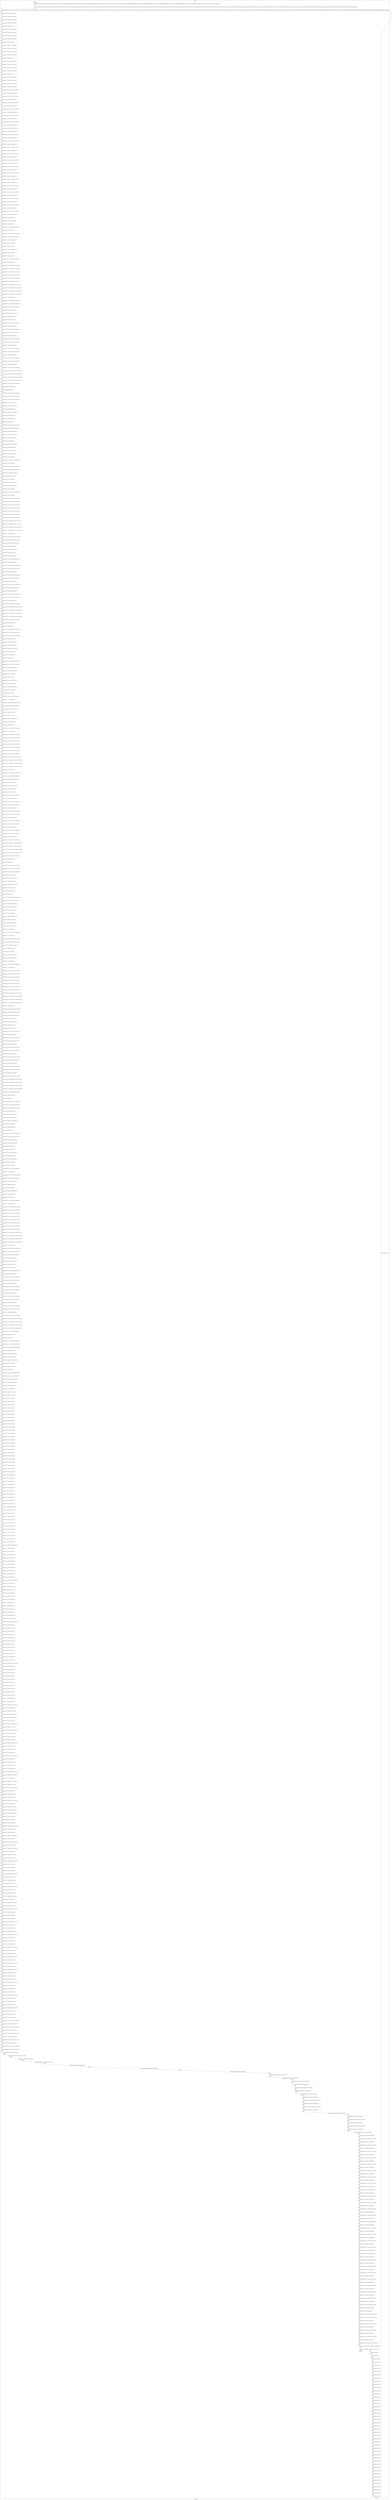 digraph G {
label="Btor2XCFA";
subgraph cluster_0 {
label="main";
main_init[];
l1[];
l3[];
l4[];
l5[];
l6[];
l7[];
l8[];
l9[];
l10[];
l11[];
l12[];
l13[];
l14[];
l15[];
l16[];
l17[];
l18[];
l19[];
l20[];
l21[];
l22[];
l23[];
l24[];
l25[];
l26[];
l27[];
l28[];
l29[];
l30[];
l31[];
l32[];
l33[];
l34[];
l35[];
l36[];
l37[];
l38[];
l39[];
l40[];
l41[];
l42[];
l43[];
l44[];
l45[];
l46[];
l47[];
l48[];
l49[];
l50[];
l51[];
l52[];
l53[];
l54[];
l55[];
l56[];
l57[];
l58[];
l59[];
l60[];
l61[];
l62[];
l63[];
l64[];
l65[];
l66[];
l67[];
l68[];
l69[];
l70[];
l71[];
l72[];
l73[];
l74[];
l75[];
l76[];
l77[];
l78[];
l79[];
l80[];
l81[];
l82[];
l83[];
l84[];
l85[];
l86[];
l87[];
l88[];
l89[];
l90[];
l91[];
l92[];
l93[];
l94[];
l95[];
l96[];
l97[];
l98[];
l99[];
l100[];
l101[];
l102[];
l103[];
l104[];
l105[];
l106[];
l107[];
l108[];
l109[];
l110[];
l111[];
l112[];
l113[];
l114[];
l115[];
l116[];
l117[];
l118[];
l119[];
l120[];
l121[];
l122[];
l123[];
l124[];
l125[];
l126[];
l127[];
l128[];
l129[];
l130[];
l131[];
l132[];
l133[];
l134[];
l135[];
l136[];
l137[];
l138[];
l139[];
l140[];
l141[];
l142[];
l143[];
l144[];
l145[];
l146[];
l147[];
l148[];
l149[];
l150[];
l151[];
l152[];
l153[];
l154[];
l155[];
l156[];
l157[];
l158[];
l159[];
l160[];
l161[];
l162[];
l163[];
l164[];
l165[];
l166[];
l167[];
l168[];
l169[];
l170[];
l171[];
l172[];
l173[];
l174[];
l175[];
l176[];
l177[];
l178[];
l179[];
l180[];
l181[];
l182[];
l183[];
l184[];
l185[];
l186[];
l187[];
l188[];
l189[];
l190[];
l191[];
l192[];
l193[];
l194[];
l195[];
l196[];
l197[];
l198[];
l199[];
l200[];
l201[];
l202[];
l203[];
l204[];
l205[];
l206[];
l207[];
l208[];
l209[];
l210[];
l211[];
l212[];
l213[];
l214[];
l215[];
l216[];
l217[];
l218[];
l219[];
l220[];
l221[];
l222[];
l223[];
l224[];
l225[];
l226[];
l227[];
l228[];
l229[];
l230[];
l231[];
l232[];
l233[];
l234[];
l235[];
l236[];
l237[];
l238[];
l239[];
l240[];
l241[];
l242[];
l243[];
l244[];
l245[];
l246[];
l247[];
l248[];
l249[];
l250[];
l251[];
l252[];
l253[];
l254[];
l255[];
l256[];
l257[];
l258[];
l259[];
l260[];
l261[];
l262[];
l263[];
l264[];
l265[];
l266[];
l267[];
l268[];
l269[];
l270[];
l271[];
l272[];
l273[];
l274[];
l275[];
l276[];
l277[];
l278[];
l279[];
l280[];
l281[];
l282[];
l283[];
l284[];
l285[];
l286[];
l287[];
l288[];
l289[];
l290[];
l291[];
l292[];
l293[];
l294[];
l295[];
l296[];
l297[];
l298[];
l299[];
l300[];
l301[];
l302[];
l303[];
l304[];
l305[];
l306[];
l307[];
l308[];
l309[];
l310[];
l311[];
l312[];
l313[];
l314[];
l315[];
l316[];
l317[];
l318[];
l319[];
l320[];
l321[];
l322[];
l323[];
l324[];
l325[];
l326[];
l327[];
l328[];
l329[];
l330[];
l331[];
l332[];
l333[];
l334[];
l335[];
l336[];
l337[];
l338[];
l339[];
l340[];
l341[];
l342[];
l343[];
l344[];
l345[];
l346[];
l347[];
l348[];
l349[];
l350[];
l351[];
l352[];
l353[];
l354[];
l355[];
l356[];
l357[];
l358[];
l359[];
l360[];
l361[];
l362[];
l363[];
l364[];
l365[];
l366[];
l367[];
l368[];
l369[];
l370[];
l371[];
l372[];
l373[];
l374[];
l375[];
l376[];
l377[];
l378[];
l379[];
l380[];
l381[];
l382[];
l383[];
l384[];
l385[];
l386[];
l387[];
l388[];
l389[];
l390[];
l391[];
l392[];
l393[];
l394[];
l395[];
l396[];
l397[];
l398[];
l399[];
l400[];
l401[];
l402[];
l403[];
l404[];
l405[];
l406[];
l407[];
l408[];
l409[];
l410[];
l411[];
l412[];
l413[];
l414[];
l415[];
l416[];
l417[];
l418[];
l419[];
l420[];
l421[];
l422[];
l423[];
l424[];
l425[];
l426[];
l427[];
l428[];
l429[];
l430[];
l431[];
l432[];
l433[];
l434[];
l435[];
l436[];
l437[];
l438[];
l439[];
l440[];
l441[];
l442[];
l443[];
l444[];
l445[];
l446[];
l447[];
l448[];
l449[];
l450[];
l451[];
l452[];
l453[];
l454[];
l455[];
l456[];
l457[];
l458[];
l459[];
l460[];
l461[];
l462[];
l463[];
l464[];
l465[];
l466[];
l467[];
l468[];
l469[];
l470[];
l471[];
l472[];
l473[];
l474[];
l475[];
l476[];
l477[];
l478[];
l479[];
l480[];
l481[];
l482[];
l483[];
l484[];
l485[];
l486[];
l487[];
l488[];
l489[];
l490[];
l491[];
l492[];
l493[];
l494[];
l495[];
l496[];
l497[];
l498[];
l499[];
l500[];
l501[];
l502[];
l503[];
l504[];
l505[];
l506[];
l507[];
l508[];
l509[];
l510[];
l511[];
l512[];
l513[];
l514[];
l515[];
l516[];
l517[];
l518[];
l519[];
l520[];
l521[];
l522[];
l523[];
l524[];
l525[];
l526[];
l527[];
l528[];
l529[];
l530[];
l531[];
l532[];
l533[];
l534[];
l535[];
l536[];
l537[];
l538[];
l539[];
l540[];
l541[];
l542[];
l543[];
l544[];
l545[];
l546[];
l547[];
l548[];
l549[];
l550[];
l551[];
l552[];
l553[];
l554[];
l555[];
l556[];
l557[];
l558[];
l559[];
l560[];
l561[];
l562[];
l563[];
l564[];
l565[];
l566[];
l567[];
l568[];
l569[];
l570[];
l571[];
l572[];
l573[];
l574[];
l575[];
l576[];
l577[];
l578[];
l579[];
l580[];
l581[];
l582[];
l583[];
l584[];
l585[];
l586[];
l587[];
l588[];
l589[];
l590[];
l591[];
l592[];
l593[];
l594[];
l595[];
l596[];
l597[];
l598[];
l599[];
l600[];
l601[];
l602[];
l603[];
l604[];
l605[];
l606[];
l607[];
l608[];
l609[];
l610[];
l611[];
l612[];
l613[];
l614[];
l615[];
l616[];
l617[];
l618[];
l619[];
l620[];
l621[];
l622[];
l623[];
l624[];
l625[];
l626[];
l627[];
l628[];
l629[];
l630[];
l631[];
l632[];
l633[];
l634[];
l635[];
l636[];
l637[];
l638[];
l639[];
l640[];
l641[];
l642[];
l643[];
l644[];
l645[];
l646[];
l647[];
l648[];
l649[];
l650[];
l651[];
l652[];
l653[];
l654[];
l655[];
l656[];
l657[];
l658[];
l659[];
l660[];
l661[];
l662[];
l663[];
l664[];
l665[];
l666[];
l667[];
l668[];
l669[];
l670[];
l671[];
l672[];
l673[];
l674[];
l675[];
l676[];
l677[];
l678[];
l679[];
l680[];
l681[];
l682[];
l683[];
l684[];
l685[];
l686[];
l687[];
l688[];
l689[];
l690[];
l691[];
l692[];
l693[];
l694[];
l695[];
l696[];
l697[];
l698[];
l699[];
l700[];
l701[];
l702[];
l703[];
l704[];
l705[];
l706[];
l707[];
l708[];
l709[];
l710[];
l711[];
l712[];
l713[];
l714[];
l715[];
l716[];
l717[];
l718[];
l719[];
l720[];
l721[];
l722[];
l723[];
l724[];
l725[];
l726[];
l727[];
l728[];
l729[];
l730[];
l731[];
l732[];
l733[];
l734[];
l735[];
l736[];
main_error[];
l737[];
l738[];
l739[];
l740[];
l741[];
l742[];
l743[];
l744[];
l745[];
l746[];
l747[];
l748[];
l749[];
l750[];
l751[];
l752[];
l753[];
l754[];
l755[];
l756[];
l757[];
l758[];
l759[];
l760[];
l761[];
l762[];
l763[];
l764[];
l765[];
l766[];
l767[];
l768[];
l769[];
l770[];
l771[];
l772[];
l773[];
l774[];
l775[];
l776[];
l777[];
l778[];
l779[];
l780[];
l781[];
l782[];
l783[];
main_init -> l1 [label="[(assign const_5 #b00000000),(assign const_46 #b0),(assign const_125 #b00000000),(assign const_258 #b1),(assign const_264 #b00000000000000000000000000000101),(assign const_265 #b000000000000000000000000),(assign const_266 #b00000001),(assign const_285 #b00000010),(assign const_287 #b00000011),(assign const_301 #b00000000000000000000000000000000),(assign const_302 #b00000000000000000000000000000001),(assign const_310 #b00000000000000000000000000000010),(assign const_314 #b00000000000000000000000000000011),(assign const_318 #b00000000000000000000000000000100),(assign const_327 #b00000101),(assign const_613 #b00000100)] "];
l3 -> l4 [label="[(havoc input_168),(havoc input_170),(havoc input_172),(havoc input_174),(havoc input_176),(havoc input_178),(havoc input_180),(havoc input_182),(havoc input_184),(havoc input_186),(havoc input_188),(havoc input_190),(havoc input_192),(havoc input_194),(havoc input_196),(havoc input_198),(havoc input_200),(havoc input_202),(havoc input_204),(havoc input_206),(havoc input_208),(havoc input_210),(havoc input_212),(havoc input_214),(havoc input_216),(havoc input_218),(havoc input_220),(havoc input_222),(havoc input_224),(havoc input_226),(havoc input_228),(havoc input_230),(havoc input_232),(havoc input_234),(havoc input_236),(havoc input_238),(havoc input_240),(havoc input_242),(havoc input_244),(havoc input_246),(havoc input_248),(havoc input_250),(havoc input_252),(havoc input_254),(havoc input_256),(havoc input_260),(havoc input_262),(havoc input_274),(havoc input_277),(havoc input_300),(havoc input_336),(havoc input_347),(havoc input_350),(havoc input_353),(havoc input_362),(havoc input_365),(havoc input_387),(havoc input_417),(havoc input_428),(havoc input_431),(havoc input_434),(havoc input_443),(havoc input_446),(havoc input_468),(havoc input_498),(havoc input_509),(havoc input_512),(havoc input_515),(havoc input_524),(havoc input_527),(havoc input_549),(havoc input_579),(havoc input_590),(havoc input_593),(havoc input_596),(havoc input_605),(havoc input_608),(havoc input_632),(havoc input_662),(havoc input_673)] "];
l4 -> l5 [label="[(assign binary_101 (bvand state_47 (bvnot state_49)))] "];
l5 -> l6 [label="[(assign binary_102 (bvand binary_101 (bvnot state_51)))] "];
l6 -> l7 [label="[(assign binary_103 (bvand binary_102 (bvnot state_53)))] "];
l7 -> l8 [label="[(assign binary_104 (bvand binary_103 (bvnot state_55)))] "];
l8 -> l9 [label="[(assign binary_105 (bvand binary_104 state_57))] "];
l9 -> l10 [label="[(assign binary_106 (bvand binary_105 (bvnot state_59)))] "];
l10 -> l11 [label="[(assign binary_107 (bvand binary_106 (bvnot state_61)))] "];
l11 -> l12 [label="[(assign binary_108 (bvand binary_107 (bvnot state_63)))] "];
l12 -> l13 [label="[(assign binary_109 (bvand binary_108 (bvnot state_65)))] "];
l13 -> l14 [label="[(assign binary_110 (bvand binary_109 state_67))] "];
l14 -> l15 [label="[(assign binary_111 (bvand binary_110 (bvnot state_69)))] "];
l15 -> l16 [label="[(assign binary_112 (bvand binary_111 (bvnot state_71)))] "];
l16 -> l17 [label="[(assign binary_113 (bvand binary_112 (bvnot state_73)))] "];
l17 -> l18 [label="[(assign binary_114 (bvand binary_113 (bvnot state_75)))] "];
l18 -> l19 [label="[(assign binary_115 (bvand binary_114 state_77))] "];
l19 -> l20 [label="[(assign binary_116 (bvand binary_115 (bvnot state_79)))] "];
l20 -> l21 [label="[(assign binary_117 (bvand binary_116 (bvnot state_81)))] "];
l21 -> l22 [label="[(assign binary_118 (bvand binary_117 (bvnot state_83)))] "];
l22 -> l23 [label="[(assign binary_119 (bvand binary_118 (bvnot state_85)))] "];
l23 -> l24 [label="[(assign binary_120 (bvand binary_119 state_87))] "];
l24 -> l25 [label="[(assign binary_121 (bvand binary_120 (bvnot state_89)))] "];
l25 -> l26 [label="[(assign binary_122 (bvand binary_121 (bvnot state_91)))] "];
l26 -> l27 [label="[(assign binary_123 (bvand binary_122 (bvnot state_93)))] "];
l27 -> l28 [label="[(assign binary_124 (bvand binary_123 (bvnot state_95)))] "];
l28 -> l29 [label="[(assign comparison_126 (ite (= const_125 state_6) #b1 #b0))] "];
l29 -> l30 [label="[(assign binary_127 (bvand binary_124 comparison_126))] "];
l30 -> l31 [label="[(assign comparison_128 (ite (= const_125 state_8) #b1 #b0))] "];
l31 -> l32 [label="[(assign binary_129 (bvand binary_127 comparison_128))] "];
l32 -> l33 [label="[(assign comparison_130 (ite (= const_125 state_10) #b1 #b0))] "];
l33 -> l34 [label="[(assign binary_131 (bvand binary_129 comparison_130))] "];
l34 -> l35 [label="[(assign comparison_132 (ite (= const_125 state_12) #b1 #b0))] "];
l35 -> l36 [label="[(assign binary_133 (bvand binary_131 comparison_132))] "];
l36 -> l37 [label="[(assign comparison_134 (ite (= const_125 state_14) #b1 #b0))] "];
l37 -> l38 [label="[(assign binary_135 (bvand binary_133 comparison_134))] "];
l38 -> l39 [label="[(assign comparison_136 (ite (= const_125 state_16) #b1 #b0))] "];
l39 -> l40 [label="[(assign binary_137 (bvand binary_135 comparison_136))] "];
l40 -> l41 [label="[(assign comparison_138 (ite (= const_125 state_18) #b1 #b0))] "];
l41 -> l42 [label="[(assign binary_139 (bvand binary_137 comparison_138))] "];
l42 -> l43 [label="[(assign comparison_140 (ite (= const_125 state_20) #b1 #b0))] "];
l43 -> l44 [label="[(assign binary_141 (bvand binary_139 comparison_140))] "];
l44 -> l45 [label="[(assign comparison_142 (ite (= const_125 state_22) #b1 #b0))] "];
l45 -> l46 [label="[(assign binary_143 (bvand binary_141 comparison_142))] "];
l46 -> l47 [label="[(assign comparison_144 (ite (= const_125 state_24) #b1 #b0))] "];
l47 -> l48 [label="[(assign binary_145 (bvand binary_143 comparison_144))] "];
l48 -> l49 [label="[(assign comparison_146 (ite (= const_125 state_26) #b1 #b0))] "];
l49 -> l50 [label="[(assign binary_147 (bvand binary_145 comparison_146))] "];
l50 -> l51 [label="[(assign comparison_148 (ite (= const_125 state_28) #b1 #b0))] "];
l51 -> l52 [label="[(assign binary_149 (bvand binary_147 comparison_148))] "];
l52 -> l53 [label="[(assign comparison_150 (ite (= const_125 state_30) #b1 #b0))] "];
l53 -> l54 [label="[(assign binary_151 (bvand binary_149 comparison_150))] "];
l54 -> l55 [label="[(assign comparison_152 (ite (= const_125 state_32) #b1 #b0))] "];
l55 -> l56 [label="[(assign binary_153 (bvand binary_151 comparison_152))] "];
l56 -> l57 [label="[(assign comparison_154 (ite (= const_125 state_34) #b1 #b0))] "];
l57 -> l58 [label="[(assign binary_155 (bvand binary_153 comparison_154))] "];
l58 -> l59 [label="[(assign comparison_156 (ite (= const_125 state_36) #b1 #b0))] "];
l59 -> l60 [label="[(assign binary_157 (bvand binary_155 comparison_156))] "];
l60 -> l61 [label="[(assign comparison_158 (ite (= const_125 state_38) #b1 #b0))] "];
l61 -> l62 [label="[(assign binary_159 (bvand binary_157 comparison_158))] "];
l62 -> l63 [label="[(assign comparison_160 (ite (= const_125 state_40) #b1 #b0))] "];
l63 -> l64 [label="[(assign binary_161 (bvand binary_159 comparison_160))] "];
l64 -> l65 [label="[(assign comparison_162 (ite (= const_125 state_42) #b1 #b0))] "];
l65 -> l66 [label="[(assign binary_163 (bvand binary_161 comparison_162))] "];
l66 -> l67 [label="[(assign comparison_164 (ite (= const_125 state_44) #b1 #b0))] "];
l67 -> l68 [label="[(assign binary_165 (bvand binary_163 comparison_164))] "];
l68 -> l69 [label="[(assign binary_166 (bvand state_99 binary_165))] "];
l69 -> l70 [label="[(assign binary_261 (bvor input_208 (bvnot input_260)))] "];
l70 -> l71 [label="[(assign binary_263 (bvor input_212 input_260))] "];
l71 -> l72 [label="[(assign ternary_267 (ite (= input_260 #b1) const_266 input_188))] "];
l72 -> l73 [label="[(assign binary_268 (++ const_265 ternary_267))] "];
l73 -> l74 [label="[(assign comparison_269 (ite (bvule const_264 binary_268) #b1 #b0))] "];
l74 -> l75 [label="[(assign binary_270 (bvand binary_263 (bvnot comparison_269)))] "];
l75 -> l76 [label="[(assign binary_271 (bvor (bvnot input_262) binary_270))] "];
l76 -> l77 [label="[(assign binary_272 (bvand binary_261 binary_271))] "];
l77 -> l78 [label="[(assign binary_273 (bvor input_214 input_262))] "];
l78 -> l79 [label="[(assign binary_275 (bvor binary_273 (bvnot input_274)))] "];
l79 -> l80 [label="[(assign binary_276 (bvand binary_272 binary_275))] "];
l80 -> l81 [label="[(assign binary_278 (bvor input_216 input_274))] "];
l81 -> l82 [label="[(assign ternary_279 (ite (= input_274 #b1) const_125 input_190))] "];
l82 -> l83 [label="[(assign binary_280 (++ const_265 ternary_279))] "];
l83 -> l84 [label="[(assign comparison_281 (ite (bvule const_264 binary_280) #b1 #b0))] "];
l84 -> l85 [label="[(assign comparison_282 (ite (= const_125 ternary_279) #b1 #b0))] "];
l85 -> l86 [label="[(assign ternary_283 (ite (= input_262 #b1) ternary_267 input_168))] "];
l86 -> l87 [label="[(assign comparison_284 (ite (= const_266 ternary_279) #b1 #b0))] "];
l87 -> l88 [label="[(assign comparison_286 (ite (= const_285 ternary_279) #b1 #b0))] "];
l88 -> l89 [label="[(assign comparison_288 (ite (= const_287 ternary_279) #b1 #b0))] "];
l89 -> l90 [label="[(assign ternary_289 (ite (= comparison_288 #b1) input_174 input_176))] "];
l90 -> l91 [label="[(assign ternary_290 (ite (= comparison_286 #b1) input_172 ternary_289))] "];
l91 -> l92 [label="[(assign ternary_291 (ite (= comparison_284 #b1) input_170 ternary_290))] "];
l92 -> l93 [label="[(assign ternary_292 (ite (= comparison_282 #b1) ternary_283 ternary_291))] "];
l93 -> l94 [label="[(assign binary_293 (++ const_265 ternary_292))] "];
l94 -> l95 [label="[(assign comparison_294 (ite (bvule binary_268 binary_293) #b1 #b0))] "];
l95 -> l96 [label="[(assign binary_295 (bvor comparison_282 (bvnot comparison_294)))] "];
l96 -> l97 [label="[(assign binary_296 (bvand (bvnot comparison_281) binary_295))] "];
l97 -> l98 [label="[(assign binary_297 (bvand binary_278 binary_296))] "];
l98 -> l99 [label="[(assign binary_298 (bvor (bvnot input_277) binary_297))] "];
l99 -> l100 [label="[(assign binary_299 (bvand binary_276 binary_298))] "];
l100 -> l101 [label="[(assign binary_303 (bvsub binary_268 const_302))] "];
l101 -> l102 [label="[(assign comparison_304 (ite (= const_301 binary_303) #b1 #b0))] "];
l102 -> l103 [label="[(assign binary_305 (bvand input_274 comparison_304))] "];
l103 -> l104 [label="[(assign ternary_306 (ite (= binary_305 #b1) const_125 input_178))] "];
l104 -> l105 [label="[(assign comparison_307 (ite (= const_302 binary_303) #b1 #b0))] "];
l105 -> l106 [label="[(assign binary_308 (bvand input_274 comparison_307))] "];
l106 -> l107 [label="[(assign ternary_309 (ite (= binary_308 #b1) const_125 input_180))] "];
l107 -> l108 [label="[(assign comparison_311 (ite (= const_310 binary_303) #b1 #b0))] "];
l108 -> l109 [label="[(assign binary_312 (bvand input_274 comparison_311))] "];
l109 -> l110 [label="[(assign ternary_313 (ite (= binary_312 #b1) const_125 input_182))] "];
l110 -> l111 [label="[(assign comparison_315 (ite (= const_314 binary_303) #b1 #b0))] "];
l111 -> l112 [label="[(assign binary_316 (bvand input_274 comparison_315))] "];
l112 -> l113 [label="[(assign ternary_317 (ite (= binary_316 #b1) const_125 input_184))] "];
l113 -> l114 [label="[(assign comparison_319 (ite (= const_318 binary_303) #b1 #b0))] "];
l114 -> l115 [label="[(assign binary_320 (bvand input_274 comparison_319))] "];
l115 -> l116 [label="[(assign ternary_321 (ite (= binary_320 #b1) const_125 input_186))] "];
l116 -> l117 [label="[(assign ternary_322 (ite (= comparison_315 #b1) ternary_317 ternary_321))] "];
l117 -> l118 [label="[(assign ternary_323 (ite (= comparison_311 #b1) ternary_313 ternary_322))] "];
l118 -> l119 [label="[(assign ternary_324 (ite (= comparison_307 #b1) ternary_309 ternary_323))] "];
l119 -> l120 [label="[(assign ternary_325 (ite (= comparison_304 #b1) ternary_306 ternary_324))] "];
l120 -> l121 [label="[(assign comparison_326 (ite (= const_125 ternary_325) #b1 #b0))] "];
l121 -> l122 [label="[(assign binary_328 (bvadd const_302 binary_280))] "];
l122 -> l123 [label="[(assign slice_329 (extract binary_328 0 8))] "];
l123 -> l124 [label="[(assign ternary_330 (ite (= input_277 #b1) slice_329 ternary_279))] "];
l124 -> l125 [label="[(assign comparison_331 (ite (= const_327 ternary_330) #b1 #b0))] "];
l125 -> l126 [label="[(assign binary_332 (bvor (bvnot comparison_326) comparison_331))] "];
l126 -> l127 [label="[(assign binary_333 (bvand binary_278 binary_332))] "];
l127 -> l128 [label="[(assign binary_334 (bvor (bvnot input_300) binary_333))] "];
l128 -> l129 [label="[(assign binary_335 (bvand binary_299 binary_334))] "];
l129 -> l130 [label="[(assign binary_337 (bvand binary_263 (bvnot input_262)))] "];
l130 -> l131 [label="[(assign binary_338 (bvor binary_337 input_300))] "];
l131 -> l132 [label="[(assign binary_339 (bvadd const_302 binary_268))] "];
l132 -> l133 [label="[(assign slice_340 (extract binary_339 0 8))] "];
l133 -> l134 [label="[(assign ternary_341 (ite (= input_300 #b1) slice_340 ternary_267))] "];
l134 -> l135 [label="[(assign comparison_342 (ite (= const_327 ternary_341) #b1 #b0))] "];
l135 -> l136 [label="[(assign binary_343 (bvand binary_338 comparison_342))] "];
l136 -> l137 [label="[(assign binary_344 (bvor (bvnot input_336) binary_343))] "];
l137 -> l138 [label="[(assign binary_345 (bvand binary_335 binary_344))] "];
l138 -> l139 [label="[(assign binary_346 (bvor input_210 input_336))] "];
l139 -> l140 [label="[(assign binary_348 (bvor binary_346 (bvnot input_347)))] "];
l140 -> l141 [label="[(assign binary_349 (bvand binary_345 binary_348))] "];
l141 -> l142 [label="[(assign binary_351 (bvor input_218 (bvnot input_350)))] "];
l142 -> l143 [label="[(assign binary_352 (bvand binary_349 binary_351))] "];
l143 -> l144 [label="[(assign binary_354 (bvor input_222 input_350))] "];
l144 -> l145 [label="[(assign ternary_355 (ite (= input_350 #b1) const_266 input_192))] "];
l145 -> l146 [label="[(assign binary_356 (++ const_265 ternary_355))] "];
l146 -> l147 [label="[(assign comparison_357 (ite (bvule const_264 binary_356) #b1 #b0))] "];
l147 -> l148 [label="[(assign binary_358 (bvand binary_354 (bvnot comparison_357)))] "];
l148 -> l149 [label="[(assign binary_359 (bvor (bvnot input_353) binary_358))] "];
l149 -> l150 [label="[(assign binary_360 (bvand binary_352 binary_359))] "];
l150 -> l151 [label="[(assign binary_361 (bvor input_224 input_353))] "];
l151 -> l152 [label="[(assign binary_363 (bvor binary_361 (bvnot input_362)))] "];
l152 -> l153 [label="[(assign binary_364 (bvand binary_360 binary_363))] "];
l153 -> l154 [label="[(assign binary_366 (bvor input_226 input_362))] "];
l154 -> l155 [label="[(assign ternary_367 (ite (= input_362 #b1) const_125 input_194))] "];
l155 -> l156 [label="[(assign binary_368 (++ const_265 ternary_367))] "];
l156 -> l157 [label="[(assign comparison_369 (ite (bvule const_264 binary_368) #b1 #b0))] "];
l157 -> l158 [label="[(assign comparison_370 (ite (= const_266 ternary_367) #b1 #b0))] "];
l158 -> l159 [label="[(assign comparison_371 (ite (= const_125 ternary_367) #b1 #b0))] "];
l159 -> l160 [label="[(assign ternary_372 (ite (= input_347 #b1) const_125 ternary_283))] "];
l160 -> l161 [label="[(assign ternary_373 (ite (= input_353 #b1) ternary_355 input_170))] "];
l161 -> l162 [label="[(assign comparison_374 (ite (= const_285 ternary_367) #b1 #b0))] "];
l162 -> l163 [label="[(assign comparison_375 (ite (= const_287 ternary_367) #b1 #b0))] "];
l163 -> l164 [label="[(assign ternary_376 (ite (= comparison_375 #b1) input_174 input_176))] "];
l164 -> l165 [label="[(assign ternary_377 (ite (= comparison_374 #b1) input_172 ternary_376))] "];
l165 -> l166 [label="[(assign ternary_378 (ite (= comparison_370 #b1) ternary_373 ternary_377))] "];
l166 -> l167 [label="[(assign ternary_379 (ite (= comparison_371 #b1) ternary_372 ternary_378))] "];
l167 -> l168 [label="[(assign binary_380 (++ const_265 ternary_379))] "];
l168 -> l169 [label="[(assign comparison_381 (ite (bvule binary_356 binary_380) #b1 #b0))] "];
l169 -> l170 [label="[(assign binary_382 (bvor comparison_370 (bvnot comparison_381)))] "];
l170 -> l171 [label="[(assign binary_383 (bvand (bvnot comparison_369) binary_382))] "];
l171 -> l172 [label="[(assign binary_384 (bvand binary_366 binary_383))] "];
l172 -> l173 [label="[(assign binary_385 (bvor (bvnot input_365) binary_384))] "];
l173 -> l174 [label="[(assign binary_386 (bvand binary_364 binary_385))] "];
l174 -> l175 [label="[(assign binary_388 (bvsub binary_356 const_302))] "];
l175 -> l176 [label="[(assign comparison_389 (ite (= const_301 binary_388) #b1 #b0))] "];
l176 -> l177 [label="[(assign binary_390 (bvand input_362 comparison_389))] "];
l177 -> l178 [label="[(assign ternary_391 (ite (= binary_390 #b1) const_266 ternary_306))] "];
l178 -> l179 [label="[(assign comparison_392 (ite (= const_302 binary_388) #b1 #b0))] "];
l179 -> l180 [label="[(assign binary_393 (bvand input_362 comparison_392))] "];
l180 -> l181 [label="[(assign ternary_394 (ite (= binary_393 #b1) const_266 ternary_309))] "];
l181 -> l182 [label="[(assign comparison_395 (ite (= const_310 binary_388) #b1 #b0))] "];
l182 -> l183 [label="[(assign binary_396 (bvand input_362 comparison_395))] "];
l183 -> l184 [label="[(assign ternary_397 (ite (= binary_396 #b1) const_266 ternary_313))] "];
l184 -> l185 [label="[(assign comparison_398 (ite (= const_314 binary_388) #b1 #b0))] "];
l185 -> l186 [label="[(assign binary_399 (bvand input_362 comparison_398))] "];
l186 -> l187 [label="[(assign ternary_400 (ite (= binary_399 #b1) const_266 ternary_317))] "];
l187 -> l188 [label="[(assign comparison_401 (ite (= const_318 binary_388) #b1 #b0))] "];
l188 -> l189 [label="[(assign binary_402 (bvand input_362 comparison_401))] "];
l189 -> l190 [label="[(assign ternary_403 (ite (= binary_402 #b1) const_266 ternary_321))] "];
l190 -> l191 [label="[(assign ternary_404 (ite (= comparison_398 #b1) ternary_400 ternary_403))] "];
l191 -> l192 [label="[(assign ternary_405 (ite (= comparison_395 #b1) ternary_397 ternary_404))] "];
l192 -> l193 [label="[(assign ternary_406 (ite (= comparison_392 #b1) ternary_394 ternary_405))] "];
l193 -> l194 [label="[(assign ternary_407 (ite (= comparison_389 #b1) ternary_391 ternary_406))] "];
l194 -> l195 [label="[(assign comparison_408 (ite (= const_266 ternary_407) #b1 #b0))] "];
l195 -> l196 [label="[(assign binary_409 (bvadd const_302 binary_368))] "];
l196 -> l197 [label="[(assign slice_410 (extract binary_409 0 8))] "];
l197 -> l198 [label="[(assign ternary_411 (ite (= input_365 #b1) slice_410 ternary_367))] "];
l198 -> l199 [label="[(assign comparison_412 (ite (= const_327 ternary_411) #b1 #b0))] "];
l199 -> l200 [label="[(assign binary_413 (bvor (bvnot comparison_408) comparison_412))] "];
l200 -> l201 [label="[(assign binary_414 (bvand binary_366 binary_413))] "];
l201 -> l202 [label="[(assign binary_415 (bvor (bvnot input_387) binary_414))] "];
l202 -> l203 [label="[(assign binary_416 (bvand binary_386 binary_415))] "];
l203 -> l204 [label="[(assign binary_418 (bvand binary_354 (bvnot input_353)))] "];
l204 -> l205 [label="[(assign binary_419 (bvor binary_418 input_387))] "];
l205 -> l206 [label="[(assign binary_420 (bvadd const_302 binary_356))] "];
l206 -> l207 [label="[(assign slice_421 (extract binary_420 0 8))] "];
l207 -> l208 [label="[(assign ternary_422 (ite (= input_387 #b1) slice_421 ternary_355))] "];
l208 -> l209 [label="[(assign comparison_423 (ite (= const_327 ternary_422) #b1 #b0))] "];
l209 -> l210 [label="[(assign binary_424 (bvand binary_419 comparison_423))] "];
l210 -> l211 [label="[(assign binary_425 (bvor (bvnot input_417) binary_424))] "];
l211 -> l212 [label="[(assign binary_426 (bvand binary_416 binary_425))] "];
l212 -> l213 [label="[(assign binary_427 (bvor input_220 input_417))] "];
l213 -> l214 [label="[(assign binary_429 (bvor binary_427 (bvnot input_428)))] "];
l214 -> l215 [label="[(assign binary_430 (bvand binary_426 binary_429))] "];
l215 -> l216 [label="[(assign binary_432 (bvor input_228 (bvnot input_431)))] "];
l216 -> l217 [label="[(assign binary_433 (bvand binary_430 binary_432))] "];
l217 -> l218 [label="[(assign binary_435 (bvor input_232 input_431))] "];
l218 -> l219 [label="[(assign ternary_436 (ite (= input_431 #b1) const_266 input_196))] "];
l219 -> l220 [label="[(assign binary_437 (++ const_265 ternary_436))] "];
l220 -> l221 [label="[(assign comparison_438 (ite (bvule const_264 binary_437) #b1 #b0))] "];
l221 -> l222 [label="[(assign binary_439 (bvand binary_435 (bvnot comparison_438)))] "];
l222 -> l223 [label="[(assign binary_440 (bvor (bvnot input_434) binary_439))] "];
l223 -> l224 [label="[(assign binary_441 (bvand binary_433 binary_440))] "];
l224 -> l225 [label="[(assign binary_442 (bvor input_234 input_434))] "];
l225 -> l226 [label="[(assign binary_444 (bvor binary_442 (bvnot input_443)))] "];
l226 -> l227 [label="[(assign binary_445 (bvand binary_441 binary_444))] "];
l227 -> l228 [label="[(assign binary_447 (bvor input_236 input_443))] "];
l228 -> l229 [label="[(assign ternary_448 (ite (= input_443 #b1) const_125 input_198))] "];
l229 -> l230 [label="[(assign binary_449 (++ const_265 ternary_448))] "];
l230 -> l231 [label="[(assign comparison_450 (ite (bvule const_264 binary_449) #b1 #b0))] "];
l231 -> l232 [label="[(assign comparison_451 (ite (= const_285 ternary_448) #b1 #b0))] "];
l232 -> l233 [label="[(assign comparison_452 (ite (= const_125 ternary_448) #b1 #b0))] "];
l233 -> l234 [label="[(assign comparison_453 (ite (= const_266 ternary_448) #b1 #b0))] "];
l234 -> l235 [label="[(assign ternary_454 (ite (= input_428 #b1) const_125 ternary_373))] "];
l235 -> l236 [label="[(assign ternary_455 (ite (= input_434 #b1) ternary_436 input_172))] "];
l236 -> l237 [label="[(assign comparison_456 (ite (= const_287 ternary_448) #b1 #b0))] "];
l237 -> l238 [label="[(assign ternary_457 (ite (= comparison_456 #b1) input_174 input_176))] "];
l238 -> l239 [label="[(assign ternary_458 (ite (= comparison_451 #b1) ternary_455 ternary_457))] "];
l239 -> l240 [label="[(assign ternary_459 (ite (= comparison_453 #b1) ternary_454 ternary_458))] "];
l240 -> l241 [label="[(assign ternary_460 (ite (= comparison_452 #b1) ternary_372 ternary_459))] "];
l241 -> l242 [label="[(assign binary_461 (++ const_265 ternary_460))] "];
l242 -> l243 [label="[(assign comparison_462 (ite (bvule binary_437 binary_461) #b1 #b0))] "];
l243 -> l244 [label="[(assign binary_463 (bvor comparison_451 (bvnot comparison_462)))] "];
l244 -> l245 [label="[(assign binary_464 (bvand (bvnot comparison_450) binary_463))] "];
l245 -> l246 [label="[(assign binary_465 (bvand binary_447 binary_464))] "];
l246 -> l247 [label="[(assign binary_466 (bvor (bvnot input_446) binary_465))] "];
l247 -> l248 [label="[(assign binary_467 (bvand binary_445 binary_466))] "];
l248 -> l249 [label="[(assign binary_469 (bvsub binary_437 const_302))] "];
l249 -> l250 [label="[(assign comparison_470 (ite (= const_301 binary_469) #b1 #b0))] "];
l250 -> l251 [label="[(assign binary_471 (bvand input_443 comparison_470))] "];
l251 -> l252 [label="[(assign ternary_472 (ite (= binary_471 #b1) const_285 ternary_391))] "];
l252 -> l253 [label="[(assign comparison_473 (ite (= const_302 binary_469) #b1 #b0))] "];
l253 -> l254 [label="[(assign binary_474 (bvand input_443 comparison_473))] "];
l254 -> l255 [label="[(assign ternary_475 (ite (= binary_474 #b1) const_285 ternary_394))] "];
l255 -> l256 [label="[(assign comparison_476 (ite (= const_310 binary_469) #b1 #b0))] "];
l256 -> l257 [label="[(assign binary_477 (bvand input_443 comparison_476))] "];
l257 -> l258 [label="[(assign ternary_478 (ite (= binary_477 #b1) const_285 ternary_397))] "];
l258 -> l259 [label="[(assign comparison_479 (ite (= const_314 binary_469) #b1 #b0))] "];
l259 -> l260 [label="[(assign binary_480 (bvand input_443 comparison_479))] "];
l260 -> l261 [label="[(assign ternary_481 (ite (= binary_480 #b1) const_285 ternary_400))] "];
l261 -> l262 [label="[(assign comparison_482 (ite (= const_318 binary_469) #b1 #b0))] "];
l262 -> l263 [label="[(assign binary_483 (bvand input_443 comparison_482))] "];
l263 -> l264 [label="[(assign ternary_484 (ite (= binary_483 #b1) const_285 ternary_403))] "];
l264 -> l265 [label="[(assign ternary_485 (ite (= comparison_479 #b1) ternary_481 ternary_484))] "];
l265 -> l266 [label="[(assign ternary_486 (ite (= comparison_476 #b1) ternary_478 ternary_485))] "];
l266 -> l267 [label="[(assign ternary_487 (ite (= comparison_473 #b1) ternary_475 ternary_486))] "];
l267 -> l268 [label="[(assign ternary_488 (ite (= comparison_470 #b1) ternary_472 ternary_487))] "];
l268 -> l269 [label="[(assign comparison_489 (ite (= const_285 ternary_488) #b1 #b0))] "];
l269 -> l270 [label="[(assign binary_490 (bvadd const_302 binary_449))] "];
l270 -> l271 [label="[(assign slice_491 (extract binary_490 0 8))] "];
l271 -> l272 [label="[(assign ternary_492 (ite (= input_446 #b1) slice_491 ternary_448))] "];
l272 -> l273 [label="[(assign comparison_493 (ite (= const_327 ternary_492) #b1 #b0))] "];
l273 -> l274 [label="[(assign binary_494 (bvor (bvnot comparison_489) comparison_493))] "];
l274 -> l275 [label="[(assign binary_495 (bvand binary_447 binary_494))] "];
l275 -> l276 [label="[(assign binary_496 (bvor (bvnot input_468) binary_495))] "];
l276 -> l277 [label="[(assign binary_497 (bvand binary_467 binary_496))] "];
l277 -> l278 [label="[(assign binary_499 (bvand binary_435 (bvnot input_434)))] "];
l278 -> l279 [label="[(assign binary_500 (bvor binary_499 input_468))] "];
l279 -> l280 [label="[(assign binary_501 (bvadd const_302 binary_437))] "];
l280 -> l281 [label="[(assign slice_502 (extract binary_501 0 8))] "];
l281 -> l282 [label="[(assign ternary_503 (ite (= input_468 #b1) slice_502 ternary_436))] "];
l282 -> l283 [label="[(assign comparison_504 (ite (= const_327 ternary_503) #b1 #b0))] "];
l283 -> l284 [label="[(assign binary_505 (bvand binary_500 comparison_504))] "];
l284 -> l285 [label="[(assign binary_506 (bvor (bvnot input_498) binary_505))] "];
l285 -> l286 [label="[(assign binary_507 (bvand binary_497 binary_506))] "];
l286 -> l287 [label="[(assign binary_508 (bvor input_230 input_498))] "];
l287 -> l288 [label="[(assign binary_510 (bvor binary_508 (bvnot input_509)))] "];
l288 -> l289 [label="[(assign binary_511 (bvand binary_507 binary_510))] "];
l289 -> l290 [label="[(assign binary_513 (bvor input_238 (bvnot input_512)))] "];
l290 -> l291 [label="[(assign binary_514 (bvand binary_511 binary_513))] "];
l291 -> l292 [label="[(assign binary_516 (bvor input_242 input_512))] "];
l292 -> l293 [label="[(assign ternary_517 (ite (= input_512 #b1) const_266 input_200))] "];
l293 -> l294 [label="[(assign binary_518 (++ const_265 ternary_517))] "];
l294 -> l295 [label="[(assign comparison_519 (ite (bvule const_264 binary_518) #b1 #b0))] "];
l295 -> l296 [label="[(assign binary_520 (bvand binary_516 (bvnot comparison_519)))] "];
l296 -> l297 [label="[(assign binary_521 (bvor (bvnot input_515) binary_520))] "];
l297 -> l298 [label="[(assign binary_522 (bvand binary_514 binary_521))] "];
l298 -> l299 [label="[(assign binary_523 (bvor input_244 input_515))] "];
l299 -> l300 [label="[(assign binary_525 (bvor binary_523 (bvnot input_524)))] "];
l300 -> l301 [label="[(assign binary_526 (bvand binary_522 binary_525))] "];
l301 -> l302 [label="[(assign binary_528 (bvor input_246 input_524))] "];
l302 -> l303 [label="[(assign ternary_529 (ite (= input_524 #b1) const_125 input_202))] "];
l303 -> l304 [label="[(assign binary_530 (++ const_265 ternary_529))] "];
l304 -> l305 [label="[(assign comparison_531 (ite (bvule const_264 binary_530) #b1 #b0))] "];
l305 -> l306 [label="[(assign comparison_532 (ite (= const_287 ternary_529) #b1 #b0))] "];
l306 -> l307 [label="[(assign comparison_533 (ite (= const_125 ternary_529) #b1 #b0))] "];
l307 -> l308 [label="[(assign comparison_534 (ite (= const_266 ternary_529) #b1 #b0))] "];
l308 -> l309 [label="[(assign comparison_535 (ite (= const_285 ternary_529) #b1 #b0))] "];
l309 -> l310 [label="[(assign ternary_536 (ite (= input_509 #b1) const_125 ternary_455))] "];
l310 -> l311 [label="[(assign ternary_537 (ite (= input_515 #b1) ternary_517 input_174))] "];
l311 -> l312 [label="[(assign ternary_538 (ite (= comparison_532 #b1) ternary_537 input_176))] "];
l312 -> l313 [label="[(assign ternary_539 (ite (= comparison_535 #b1) ternary_536 ternary_538))] "];
l313 -> l314 [label="[(assign ternary_540 (ite (= comparison_534 #b1) ternary_454 ternary_539))] "];
l314 -> l315 [label="[(assign ternary_541 (ite (= comparison_533 #b1) ternary_372 ternary_540))] "];
l315 -> l316 [label="[(assign binary_542 (++ const_265 ternary_541))] "];
l316 -> l317 [label="[(assign comparison_543 (ite (bvule binary_518 binary_542) #b1 #b0))] "];
l317 -> l318 [label="[(assign binary_544 (bvor comparison_532 (bvnot comparison_543)))] "];
l318 -> l319 [label="[(assign binary_545 (bvand (bvnot comparison_531) binary_544))] "];
l319 -> l320 [label="[(assign binary_546 (bvand binary_528 binary_545))] "];
l320 -> l321 [label="[(assign binary_547 (bvor (bvnot input_527) binary_546))] "];
l321 -> l322 [label="[(assign binary_548 (bvand binary_526 binary_547))] "];
l322 -> l323 [label="[(assign binary_550 (bvsub binary_518 const_302))] "];
l323 -> l324 [label="[(assign comparison_551 (ite (= const_301 binary_550) #b1 #b0))] "];
l324 -> l325 [label="[(assign binary_552 (bvand input_524 comparison_551))] "];
l325 -> l326 [label="[(assign ternary_553 (ite (= binary_552 #b1) const_287 ternary_472))] "];
l326 -> l327 [label="[(assign comparison_554 (ite (= const_302 binary_550) #b1 #b0))] "];
l327 -> l328 [label="[(assign binary_555 (bvand input_524 comparison_554))] "];
l328 -> l329 [label="[(assign ternary_556 (ite (= binary_555 #b1) const_287 ternary_475))] "];
l329 -> l330 [label="[(assign comparison_557 (ite (= const_310 binary_550) #b1 #b0))] "];
l330 -> l331 [label="[(assign binary_558 (bvand input_524 comparison_557))] "];
l331 -> l332 [label="[(assign ternary_559 (ite (= binary_558 #b1) const_287 ternary_478))] "];
l332 -> l333 [label="[(assign comparison_560 (ite (= const_314 binary_550) #b1 #b0))] "];
l333 -> l334 [label="[(assign binary_561 (bvand input_524 comparison_560))] "];
l334 -> l335 [label="[(assign ternary_562 (ite (= binary_561 #b1) const_287 ternary_481))] "];
l335 -> l336 [label="[(assign comparison_563 (ite (= const_318 binary_550) #b1 #b0))] "];
l336 -> l337 [label="[(assign binary_564 (bvand input_524 comparison_563))] "];
l337 -> l338 [label="[(assign ternary_565 (ite (= binary_564 #b1) const_287 ternary_484))] "];
l338 -> l339 [label="[(assign ternary_566 (ite (= comparison_560 #b1) ternary_562 ternary_565))] "];
l339 -> l340 [label="[(assign ternary_567 (ite (= comparison_557 #b1) ternary_559 ternary_566))] "];
l340 -> l341 [label="[(assign ternary_568 (ite (= comparison_554 #b1) ternary_556 ternary_567))] "];
l341 -> l342 [label="[(assign ternary_569 (ite (= comparison_551 #b1) ternary_553 ternary_568))] "];
l342 -> l343 [label="[(assign comparison_570 (ite (= const_287 ternary_569) #b1 #b0))] "];
l343 -> l344 [label="[(assign binary_571 (bvadd const_302 binary_530))] "];
l344 -> l345 [label="[(assign slice_572 (extract binary_571 0 8))] "];
l345 -> l346 [label="[(assign ternary_573 (ite (= input_527 #b1) slice_572 ternary_529))] "];
l346 -> l347 [label="[(assign comparison_574 (ite (= const_327 ternary_573) #b1 #b0))] "];
l347 -> l348 [label="[(assign binary_575 (bvor (bvnot comparison_570) comparison_574))] "];
l348 -> l349 [label="[(assign binary_576 (bvand binary_528 binary_575))] "];
l349 -> l350 [label="[(assign binary_577 (bvor (bvnot input_549) binary_576))] "];
l350 -> l351 [label="[(assign binary_578 (bvand binary_548 binary_577))] "];
l351 -> l352 [label="[(assign binary_580 (bvand binary_516 (bvnot input_515)))] "];
l352 -> l353 [label="[(assign binary_581 (bvor binary_580 input_549))] "];
l353 -> l354 [label="[(assign binary_582 (bvadd const_302 binary_518))] "];
l354 -> l355 [label="[(assign slice_583 (extract binary_582 0 8))] "];
l355 -> l356 [label="[(assign ternary_584 (ite (= input_549 #b1) slice_583 ternary_517))] "];
l356 -> l357 [label="[(assign comparison_585 (ite (= const_327 ternary_584) #b1 #b0))] "];
l357 -> l358 [label="[(assign binary_586 (bvand binary_581 comparison_585))] "];
l358 -> l359 [label="[(assign binary_587 (bvor (bvnot input_579) binary_586))] "];
l359 -> l360 [label="[(assign binary_588 (bvand binary_578 binary_587))] "];
l360 -> l361 [label="[(assign binary_589 (bvor input_240 input_579))] "];
l361 -> l362 [label="[(assign binary_591 (bvor binary_589 (bvnot input_590)))] "];
l362 -> l363 [label="[(assign binary_592 (bvand binary_588 binary_591))] "];
l363 -> l364 [label="[(assign binary_594 (bvor input_248 (bvnot input_593)))] "];
l364 -> l365 [label="[(assign binary_595 (bvand binary_592 binary_594))] "];
l365 -> l366 [label="[(assign binary_597 (bvor input_252 input_593))] "];
l366 -> l367 [label="[(assign ternary_598 (ite (= input_593 #b1) const_266 input_204))] "];
l367 -> l368 [label="[(assign binary_599 (++ const_265 ternary_598))] "];
l368 -> l369 [label="[(assign comparison_600 (ite (bvule const_264 binary_599) #b1 #b0))] "];
l369 -> l370 [label="[(assign binary_601 (bvand binary_597 (bvnot comparison_600)))] "];
l370 -> l371 [label="[(assign binary_602 (bvor (bvnot input_596) binary_601))] "];
l371 -> l372 [label="[(assign binary_603 (bvand binary_595 binary_602))] "];
l372 -> l373 [label="[(assign binary_604 (bvor input_254 input_596))] "];
l373 -> l374 [label="[(assign binary_606 (bvor binary_604 (bvnot input_605)))] "];
l374 -> l375 [label="[(assign binary_607 (bvand binary_603 binary_606))] "];
l375 -> l376 [label="[(assign binary_609 (bvor input_256 input_605))] "];
l376 -> l377 [label="[(assign ternary_610 (ite (= input_605 #b1) const_125 input_206))] "];
l377 -> l378 [label="[(assign binary_611 (++ const_265 ternary_610))] "];
l378 -> l379 [label="[(assign comparison_612 (ite (bvule const_264 binary_611) #b1 #b0))] "];
l379 -> l380 [label="[(assign comparison_614 (ite (= const_613 ternary_610) #b1 #b0))] "];
l380 -> l381 [label="[(assign comparison_615 (ite (= const_125 ternary_610) #b1 #b0))] "];
l381 -> l382 [label="[(assign comparison_616 (ite (= const_266 ternary_610) #b1 #b0))] "];
l382 -> l383 [label="[(assign comparison_617 (ite (= const_285 ternary_610) #b1 #b0))] "];
l383 -> l384 [label="[(assign comparison_618 (ite (= const_287 ternary_610) #b1 #b0))] "];
l384 -> l385 [label="[(assign ternary_619 (ite (= input_590 #b1) const_125 ternary_537))] "];
l385 -> l386 [label="[(assign ternary_620 (ite (= input_596 #b1) ternary_598 input_176))] "];
l386 -> l387 [label="[(assign ternary_621 (ite (= comparison_618 #b1) ternary_619 ternary_620))] "];
l387 -> l388 [label="[(assign ternary_622 (ite (= comparison_617 #b1) ternary_536 ternary_621))] "];
l388 -> l389 [label="[(assign ternary_623 (ite (= comparison_616 #b1) ternary_454 ternary_622))] "];
l389 -> l390 [label="[(assign ternary_624 (ite (= comparison_615 #b1) ternary_372 ternary_623))] "];
l390 -> l391 [label="[(assign binary_625 (++ const_265 ternary_624))] "];
l391 -> l392 [label="[(assign comparison_626 (ite (bvule binary_599 binary_625) #b1 #b0))] "];
l392 -> l393 [label="[(assign binary_627 (bvor comparison_614 (bvnot comparison_626)))] "];
l393 -> l394 [label="[(assign binary_628 (bvand (bvnot comparison_612) binary_627))] "];
l394 -> l395 [label="[(assign binary_629 (bvand binary_609 binary_628))] "];
l395 -> l396 [label="[(assign binary_630 (bvor (bvnot input_608) binary_629))] "];
l396 -> l397 [label="[(assign binary_631 (bvand binary_607 binary_630))] "];
l397 -> l398 [label="[(assign binary_633 (bvsub binary_599 const_302))] "];
l398 -> l399 [label="[(assign comparison_634 (ite (= const_301 binary_633) #b1 #b0))] "];
l399 -> l400 [label="[(assign binary_635 (bvand input_605 comparison_634))] "];
l400 -> l401 [label="[(assign ternary_636 (ite (= binary_635 #b1) const_613 ternary_553))] "];
l401 -> l402 [label="[(assign comparison_637 (ite (= const_302 binary_633) #b1 #b0))] "];
l402 -> l403 [label="[(assign binary_638 (bvand input_605 comparison_637))] "];
l403 -> l404 [label="[(assign ternary_639 (ite (= binary_638 #b1) const_613 ternary_556))] "];
l404 -> l405 [label="[(assign comparison_640 (ite (= const_310 binary_633) #b1 #b0))] "];
l405 -> l406 [label="[(assign binary_641 (bvand input_605 comparison_640))] "];
l406 -> l407 [label="[(assign ternary_642 (ite (= binary_641 #b1) const_613 ternary_559))] "];
l407 -> l408 [label="[(assign comparison_643 (ite (= const_314 binary_633) #b1 #b0))] "];
l408 -> l409 [label="[(assign binary_644 (bvand input_605 comparison_643))] "];
l409 -> l410 [label="[(assign ternary_645 (ite (= binary_644 #b1) const_613 ternary_562))] "];
l410 -> l411 [label="[(assign comparison_646 (ite (= const_318 binary_633) #b1 #b0))] "];
l411 -> l412 [label="[(assign binary_647 (bvand input_605 comparison_646))] "];
l412 -> l413 [label="[(assign ternary_648 (ite (= binary_647 #b1) const_613 ternary_565))] "];
l413 -> l414 [label="[(assign ternary_649 (ite (= comparison_643 #b1) ternary_645 ternary_648))] "];
l414 -> l415 [label="[(assign ternary_650 (ite (= comparison_640 #b1) ternary_642 ternary_649))] "];
l415 -> l416 [label="[(assign ternary_651 (ite (= comparison_637 #b1) ternary_639 ternary_650))] "];
l416 -> l417 [label="[(assign ternary_652 (ite (= comparison_634 #b1) ternary_636 ternary_651))] "];
l417 -> l418 [label="[(assign comparison_653 (ite (= const_613 ternary_652) #b1 #b0))] "];
l418 -> l419 [label="[(assign binary_654 (bvadd const_302 binary_611))] "];
l419 -> l420 [label="[(assign slice_655 (extract binary_654 0 8))] "];
l420 -> l421 [label="[(assign ternary_656 (ite (= input_608 #b1) slice_655 ternary_610))] "];
l421 -> l422 [label="[(assign comparison_657 (ite (= const_327 ternary_656) #b1 #b0))] "];
l422 -> l423 [label="[(assign binary_658 (bvor (bvnot comparison_653) comparison_657))] "];
l423 -> l424 [label="[(assign binary_659 (bvand binary_609 binary_658))] "];
l424 -> l425 [label="[(assign binary_660 (bvor (bvnot input_632) binary_659))] "];
l425 -> l426 [label="[(assign binary_661 (bvand binary_631 binary_660))] "];
l426 -> l427 [label="[(assign binary_663 (bvand binary_597 (bvnot input_596)))] "];
l427 -> l428 [label="[(assign binary_664 (bvor binary_663 input_632))] "];
l428 -> l429 [label="[(assign binary_665 (bvadd const_302 binary_599))] "];
l429 -> l430 [label="[(assign slice_666 (extract binary_665 0 8))] "];
l430 -> l431 [label="[(assign ternary_667 (ite (= input_632 #b1) slice_666 ternary_598))] "];
l431 -> l432 [label="[(assign comparison_668 (ite (= const_327 ternary_667) #b1 #b0))] "];
l432 -> l433 [label="[(assign binary_669 (bvand binary_664 comparison_668))] "];
l433 -> l434 [label="[(assign binary_670 (bvor (bvnot input_662) binary_669))] "];
l434 -> l435 [label="[(assign binary_671 (bvand binary_661 binary_670))] "];
l435 -> l436 [label="[(assign binary_672 (bvor input_250 input_662))] "];
l436 -> l437 [label="[(assign binary_674 (bvor binary_672 (bvnot input_673)))] "];
l437 -> l438 [label="[(assign binary_675 (bvand binary_671 binary_674))] "];
l438 -> l439 [label="[(assign binary_676 (bvor input_260 input_262))] "];
l439 -> l440 [label="[(assign binary_677 (bvor input_274 binary_676))] "];
l440 -> l441 [label="[(assign binary_678 (bvor input_277 binary_677))] "];
l441 -> l442 [label="[(assign binary_679 (bvor input_300 binary_678))] "];
l442 -> l443 [label="[(assign binary_680 (bvor input_336 binary_679))] "];
l443 -> l444 [label="[(assign binary_681 (bvor input_347 binary_680))] "];
l444 -> l445 [label="[(assign binary_682 (bvor input_350 binary_681))] "];
l445 -> l446 [label="[(assign binary_683 (bvor input_353 binary_682))] "];
l446 -> l447 [label="[(assign binary_684 (bvor input_362 binary_683))] "];
l447 -> l448 [label="[(assign binary_685 (bvor input_365 binary_684))] "];
l448 -> l449 [label="[(assign binary_686 (bvor input_387 binary_685))] "];
l449 -> l450 [label="[(assign binary_687 (bvor input_417 binary_686))] "];
l450 -> l451 [label="[(assign binary_688 (bvor input_428 binary_687))] "];
l451 -> l452 [label="[(assign binary_689 (bvor input_431 binary_688))] "];
l452 -> l453 [label="[(assign binary_690 (bvor input_434 binary_689))] "];
l453 -> l454 [label="[(assign binary_691 (bvor input_443 binary_690))] "];
l454 -> l455 [label="[(assign binary_692 (bvor input_446 binary_691))] "];
l455 -> l456 [label="[(assign binary_693 (bvor input_468 binary_692))] "];
l456 -> l457 [label="[(assign binary_694 (bvor input_498 binary_693))] "];
l457 -> l458 [label="[(assign binary_695 (bvor input_509 binary_694))] "];
l458 -> l459 [label="[(assign binary_696 (bvor input_512 binary_695))] "];
l459 -> l460 [label="[(assign binary_697 (bvor input_515 binary_696))] "];
l460 -> l461 [label="[(assign binary_698 (bvor input_524 binary_697))] "];
l461 -> l462 [label="[(assign binary_699 (bvor input_527 binary_698))] "];
l462 -> l463 [label="[(assign binary_700 (bvor input_549 binary_699))] "];
l463 -> l464 [label="[(assign binary_701 (bvor input_579 binary_700))] "];
l464 -> l465 [label="[(assign binary_702 (bvor input_590 binary_701))] "];
l465 -> l466 [label="[(assign binary_703 (bvor input_593 binary_702))] "];
l466 -> l467 [label="[(assign binary_704 (bvor input_596 binary_703))] "];
l467 -> l468 [label="[(assign binary_705 (bvor input_605 binary_704))] "];
l468 -> l469 [label="[(assign binary_706 (bvor input_608 binary_705))] "];
l469 -> l470 [label="[(assign binary_707 (bvor input_632 binary_706))] "];
l470 -> l471 [label="[(assign binary_708 (bvor input_662 binary_707))] "];
l471 -> l472 [label="[(assign binary_709 (bvor input_673 binary_708))] "];
l472 -> l473 [label="[(assign binary_710 (bvand binary_675 binary_709))] "];
l473 -> l474 [label="[(assign binary_711 (bvand input_208 input_210))] "];
l474 -> l475 [label="[(assign binary_712 (bvor input_208 input_210))] "];
l475 -> l476 [label="[(assign binary_713 (bvand input_212 binary_712))] "];
l476 -> l477 [label="[(assign binary_714 (bvor binary_711 binary_713))] "];
l477 -> l478 [label="[(assign binary_715 (bvor input_212 binary_712))] "];
l478 -> l479 [label="[(assign binary_716 (bvand input_214 binary_715))] "];
l479 -> l480 [label="[(assign binary_717 (bvor binary_714 binary_716))] "];
l480 -> l481 [label="[(assign binary_718 (bvor input_214 binary_715))] "];
l481 -> l482 [label="[(assign binary_719 (bvand input_216 binary_718))] "];
l482 -> l483 [label="[(assign binary_720 (bvor binary_717 binary_719))] "];
l483 -> l484 [label="[(assign binary_721 (bvor input_216 binary_718))] "];
l484 -> l485 [label="[(assign binary_722 (bvand (bvnot binary_720) binary_721))] "];
l485 -> l486 [label="[(assign binary_723 (bvand input_218 input_220))] "];
l486 -> l487 [label="[(assign binary_724 (bvor input_218 input_220))] "];
l487 -> l488 [label="[(assign binary_725 (bvand input_222 binary_724))] "];
l488 -> l489 [label="[(assign binary_726 (bvor binary_723 binary_725))] "];
l489 -> l490 [label="[(assign binary_727 (bvor input_222 binary_724))] "];
l490 -> l491 [label="[(assign binary_728 (bvand input_224 binary_727))] "];
l491 -> l492 [label="[(assign binary_729 (bvor binary_726 binary_728))] "];
l492 -> l493 [label="[(assign binary_730 (bvor input_224 binary_727))] "];
l493 -> l494 [label="[(assign binary_731 (bvand input_226 binary_730))] "];
l494 -> l495 [label="[(assign binary_732 (bvor binary_729 binary_731))] "];
l495 -> l496 [label="[(assign binary_733 (bvand binary_722 (bvnot binary_732)))] "];
l496 -> l497 [label="[(assign binary_734 (bvor input_226 binary_730))] "];
l497 -> l498 [label="[(assign binary_735 (bvand binary_733 binary_734))] "];
l498 -> l499 [label="[(assign binary_736 (bvand input_228 input_230))] "];
l499 -> l500 [label="[(assign binary_737 (bvor input_228 input_230))] "];
l500 -> l501 [label="[(assign binary_738 (bvand input_232 binary_737))] "];
l501 -> l502 [label="[(assign binary_739 (bvor binary_736 binary_738))] "];
l502 -> l503 [label="[(assign binary_740 (bvor input_232 binary_737))] "];
l503 -> l504 [label="[(assign binary_741 (bvand input_234 binary_740))] "];
l504 -> l505 [label="[(assign binary_742 (bvor binary_739 binary_741))] "];
l505 -> l506 [label="[(assign binary_743 (bvor input_234 binary_740))] "];
l506 -> l507 [label="[(assign binary_744 (bvand input_236 binary_743))] "];
l507 -> l508 [label="[(assign binary_745 (bvor binary_742 binary_744))] "];
l508 -> l509 [label="[(assign binary_746 (bvand binary_735 (bvnot binary_745)))] "];
l509 -> l510 [label="[(assign binary_747 (bvor input_236 binary_743))] "];
l510 -> l511 [label="[(assign binary_748 (bvand binary_746 binary_747))] "];
l511 -> l512 [label="[(assign binary_749 (bvand input_238 input_240))] "];
l512 -> l513 [label="[(assign binary_750 (bvor input_238 input_240))] "];
l513 -> l514 [label="[(assign binary_751 (bvand input_242 binary_750))] "];
l514 -> l515 [label="[(assign binary_752 (bvor binary_749 binary_751))] "];
l515 -> l516 [label="[(assign binary_753 (bvor input_242 binary_750))] "];
l516 -> l517 [label="[(assign binary_754 (bvand input_244 binary_753))] "];
l517 -> l518 [label="[(assign binary_755 (bvor binary_752 binary_754))] "];
l518 -> l519 [label="[(assign binary_756 (bvor input_244 binary_753))] "];
l519 -> l520 [label="[(assign binary_757 (bvand input_246 binary_756))] "];
l520 -> l521 [label="[(assign binary_758 (bvor binary_755 binary_757))] "];
l521 -> l522 [label="[(assign binary_759 (bvand binary_748 (bvnot binary_758)))] "];
l522 -> l523 [label="[(assign binary_760 (bvor input_246 binary_756))] "];
l523 -> l524 [label="[(assign binary_761 (bvand binary_759 binary_760))] "];
l524 -> l525 [label="[(assign binary_762 (bvand input_248 input_250))] "];
l525 -> l526 [label="[(assign binary_763 (bvor input_248 input_250))] "];
l526 -> l527 [label="[(assign binary_764 (bvand input_252 binary_763))] "];
l527 -> l528 [label="[(assign binary_765 (bvor binary_762 binary_764))] "];
l528 -> l529 [label="[(assign binary_766 (bvor input_252 binary_763))] "];
l529 -> l530 [label="[(assign binary_767 (bvand input_254 binary_766))] "];
l530 -> l531 [label="[(assign binary_768 (bvor binary_765 binary_767))] "];
l531 -> l532 [label="[(assign binary_769 (bvor input_254 binary_766))] "];
l532 -> l533 [label="[(assign binary_770 (bvand input_256 binary_769))] "];
l533 -> l534 [label="[(assign binary_771 (bvor binary_768 binary_770))] "];
l534 -> l535 [label="[(assign binary_772 (bvand binary_761 (bvnot binary_771)))] "];
l535 -> l536 [label="[(assign binary_773 (bvor input_256 binary_769))] "];
l536 -> l537 [label="[(assign binary_774 (bvand binary_772 binary_773))] "];
l537 -> l538 [label="[(assign binary_775 (bvand binary_710 binary_774))] "];
l538 -> l539 [label="[(assign binary_776 (bvand input_208 (bvnot input_260)))] "];
l539 -> l540 [label="[(assign binary_777 (bvor binary_776 input_347))] "];
l540 -> l541 [label="[(assign binary_778 (bvand binary_346 (bvnot input_347)))] "];
l541 -> l542 [label="[(assign binary_779 (bvand binary_777 binary_778))] "];
l542 -> l543 [label="[(assign binary_780 (bvand binary_338 (bvnot input_336)))] "];
l543 -> l544 [label="[(assign binary_781 (bvor binary_777 binary_778))] "];
l544 -> l545 [label="[(assign binary_782 (bvand binary_780 binary_781))] "];
l545 -> l546 [label="[(assign binary_783 (bvor binary_779 binary_782))] "];
l546 -> l547 [label="[(assign binary_784 (bvand binary_273 (bvnot input_274)))] "];
l547 -> l548 [label="[(assign binary_785 (bvor binary_780 binary_781))] "];
l548 -> l549 [label="[(assign binary_786 (bvand binary_784 binary_785))] "];
l549 -> l550 [label="[(assign binary_787 (bvor binary_783 binary_786))] "];
l550 -> l551 [label="[(assign binary_788 (bvand binary_278 (bvnot input_300)))] "];
l551 -> l552 [label="[(assign binary_789 (bvor binary_784 binary_785))] "];
l552 -> l553 [label="[(assign binary_790 (bvand binary_788 binary_789))] "];
l553 -> l554 [label="[(assign binary_791 (bvor binary_787 binary_790))] "];
l554 -> l555 [label="[(assign binary_792 (bvor binary_788 binary_789))] "];
l555 -> l556 [label="[(assign binary_793 (bvand (bvnot binary_791) binary_792))] "];
l556 -> l557 [label="[(assign binary_794 (bvand input_218 (bvnot input_350)))] "];
l557 -> l558 [label="[(assign binary_795 (bvor binary_794 input_428))] "];
l558 -> l559 [label="[(assign binary_796 (bvand binary_427 (bvnot input_428)))] "];
l559 -> l560 [label="[(assign binary_797 (bvand binary_795 binary_796))] "];
l560 -> l561 [label="[(assign binary_798 (bvand binary_419 (bvnot input_417)))] "];
l561 -> l562 [label="[(assign binary_799 (bvor binary_795 binary_796))] "];
l562 -> l563 [label="[(assign binary_800 (bvand binary_798 binary_799))] "];
l563 -> l564 [label="[(assign binary_801 (bvor binary_797 binary_800))] "];
l564 -> l565 [label="[(assign binary_802 (bvand binary_361 (bvnot input_362)))] "];
l565 -> l566 [label="[(assign binary_803 (bvor binary_798 binary_799))] "];
l566 -> l567 [label="[(assign binary_804 (bvand binary_802 binary_803))] "];
l567 -> l568 [label="[(assign binary_805 (bvor binary_801 binary_804))] "];
l568 -> l569 [label="[(assign binary_806 (bvand binary_366 (bvnot input_387)))] "];
l569 -> l570 [label="[(assign binary_807 (bvor binary_802 binary_803))] "];
l570 -> l571 [label="[(assign binary_808 (bvand binary_806 binary_807))] "];
l571 -> l572 [label="[(assign binary_809 (bvor binary_805 binary_808))] "];
l572 -> l573 [label="[(assign binary_810 (bvand binary_793 (bvnot binary_809)))] "];
l573 -> l574 [label="[(assign binary_811 (bvor binary_806 binary_807))] "];
l574 -> l575 [label="[(assign binary_812 (bvand binary_810 binary_811))] "];
l575 -> l576 [label="[(assign binary_813 (bvand input_228 (bvnot input_431)))] "];
l576 -> l577 [label="[(assign binary_814 (bvor binary_813 input_509))] "];
l577 -> l578 [label="[(assign binary_815 (bvand binary_508 (bvnot input_509)))] "];
l578 -> l579 [label="[(assign binary_816 (bvand binary_814 binary_815))] "];
l579 -> l580 [label="[(assign binary_817 (bvand binary_500 (bvnot input_498)))] "];
l580 -> l581 [label="[(assign binary_818 (bvor binary_814 binary_815))] "];
l581 -> l582 [label="[(assign binary_819 (bvand binary_817 binary_818))] "];
l582 -> l583 [label="[(assign binary_820 (bvor binary_816 binary_819))] "];
l583 -> l584 [label="[(assign binary_821 (bvand binary_442 (bvnot input_443)))] "];
l584 -> l585 [label="[(assign binary_822 (bvor binary_817 binary_818))] "];
l585 -> l586 [label="[(assign binary_823 (bvand binary_821 binary_822))] "];
l586 -> l587 [label="[(assign binary_824 (bvor binary_820 binary_823))] "];
l587 -> l588 [label="[(assign binary_825 (bvand binary_447 (bvnot input_468)))] "];
l588 -> l589 [label="[(assign binary_826 (bvor binary_821 binary_822))] "];
l589 -> l590 [label="[(assign binary_827 (bvand binary_825 binary_826))] "];
l590 -> l591 [label="[(assign binary_828 (bvor binary_824 binary_827))] "];
l591 -> l592 [label="[(assign binary_829 (bvand binary_812 (bvnot binary_828)))] "];
l592 -> l593 [label="[(assign binary_830 (bvor binary_825 binary_826))] "];
l593 -> l594 [label="[(assign binary_831 (bvand binary_829 binary_830))] "];
l594 -> l595 [label="[(assign binary_832 (bvand input_238 (bvnot input_512)))] "];
l595 -> l596 [label="[(assign binary_833 (bvor binary_832 input_590))] "];
l596 -> l597 [label="[(assign binary_834 (bvand binary_589 (bvnot input_590)))] "];
l597 -> l598 [label="[(assign binary_835 (bvand binary_833 binary_834))] "];
l598 -> l599 [label="[(assign binary_836 (bvand binary_581 (bvnot input_579)))] "];
l599 -> l600 [label="[(assign binary_837 (bvor binary_833 binary_834))] "];
l600 -> l601 [label="[(assign binary_838 (bvand binary_836 binary_837))] "];
l601 -> l602 [label="[(assign binary_839 (bvor binary_835 binary_838))] "];
l602 -> l603 [label="[(assign binary_840 (bvand binary_523 (bvnot input_524)))] "];
l603 -> l604 [label="[(assign binary_841 (bvor binary_836 binary_837))] "];
l604 -> l605 [label="[(assign binary_842 (bvand binary_840 binary_841))] "];
l605 -> l606 [label="[(assign binary_843 (bvor binary_839 binary_842))] "];
l606 -> l607 [label="[(assign binary_844 (bvand binary_528 (bvnot input_549)))] "];
l607 -> l608 [label="[(assign binary_845 (bvor binary_840 binary_841))] "];
l608 -> l609 [label="[(assign binary_846 (bvand binary_844 binary_845))] "];
l609 -> l610 [label="[(assign binary_847 (bvor binary_843 binary_846))] "];
l610 -> l611 [label="[(assign binary_848 (bvand binary_831 (bvnot binary_847)))] "];
l611 -> l612 [label="[(assign binary_849 (bvor binary_844 binary_845))] "];
l612 -> l613 [label="[(assign binary_850 (bvand binary_848 binary_849))] "];
l613 -> l614 [label="[(assign binary_851 (bvand input_248 (bvnot input_593)))] "];
l614 -> l615 [label="[(assign binary_852 (bvor binary_851 input_673))] "];
l615 -> l616 [label="[(assign binary_853 (bvand binary_672 (bvnot input_673)))] "];
l616 -> l617 [label="[(assign binary_854 (bvand binary_852 binary_853))] "];
l617 -> l618 [label="[(assign binary_855 (bvand binary_664 (bvnot input_662)))] "];
l618 -> l619 [label="[(assign binary_856 (bvor binary_852 binary_853))] "];
l619 -> l620 [label="[(assign binary_857 (bvand binary_855 binary_856))] "];
l620 -> l621 [label="[(assign binary_858 (bvor binary_854 binary_857))] "];
l621 -> l622 [label="[(assign binary_859 (bvand binary_604 (bvnot input_605)))] "];
l622 -> l623 [label="[(assign binary_860 (bvor binary_855 binary_856))] "];
l623 -> l624 [label="[(assign binary_861 (bvand binary_859 binary_860))] "];
l624 -> l625 [label="[(assign binary_862 (bvor binary_858 binary_861))] "];
l625 -> l626 [label="[(assign binary_863 (bvand binary_609 (bvnot input_632)))] "];
l626 -> l627 [label="[(assign binary_864 (bvor binary_859 binary_860))] "];
l627 -> l628 [label="[(assign binary_865 (bvand binary_863 binary_864))] "];
l628 -> l629 [label="[(assign binary_866 (bvor binary_862 binary_865))] "];
l629 -> l630 [label="[(assign binary_867 (bvand binary_850 (bvnot binary_866)))] "];
l630 -> l631 [label="[(assign binary_868 (bvor binary_863 binary_864))] "];
l631 -> l632 [label="[(assign binary_869 (bvand binary_867 binary_868))] "];
l632 -> l633 [label="[(assign binary_870 (bvand binary_775 binary_869))] "];
l633 -> l634 [label="[(assign comparison_871 (ite (= ternary_372 state_6) #b1 #b0))] "];
l634 -> l635 [label="[(assign binary_872 (bvand binary_870 comparison_871))] "];
l635 -> l636 [label="[(assign comparison_873 (ite (= ternary_454 state_8) #b1 #b0))] "];
l636 -> l637 [label="[(assign binary_874 (bvand binary_872 comparison_873))] "];
l637 -> l638 [label="[(assign comparison_875 (ite (= ternary_536 state_10) #b1 #b0))] "];
l638 -> l639 [label="[(assign binary_876 (bvand binary_874 comparison_875))] "];
l639 -> l640 [label="[(assign comparison_877 (ite (= ternary_619 state_12) #b1 #b0))] "];
l640 -> l641 [label="[(assign binary_878 (bvand binary_876 comparison_877))] "];
l641 -> l642 [label="[(assign ternary_879 (ite (= input_673 #b1) const_125 ternary_620))] "];
l642 -> l643 [label="[(assign comparison_880 (ite (= ternary_879 state_14) #b1 #b0))] "];
l643 -> l644 [label="[(assign binary_881 (bvand binary_878 comparison_880))] "];
l644 -> l645 [label="[(assign comparison_882 (ite (= ternary_636 state_16) #b1 #b0))] "];
l645 -> l646 [label="[(assign binary_883 (bvand binary_881 comparison_882))] "];
l646 -> l647 [label="[(assign comparison_884 (ite (= ternary_639 state_18) #b1 #b0))] "];
l647 -> l648 [label="[(assign binary_885 (bvand binary_883 comparison_884))] "];
l648 -> l649 [label="[(assign comparison_886 (ite (= ternary_642 state_20) #b1 #b0))] "];
l649 -> l650 [label="[(assign binary_887 (bvand binary_885 comparison_886))] "];
l650 -> l651 [label="[(assign comparison_888 (ite (= ternary_645 state_22) #b1 #b0))] "];
l651 -> l652 [label="[(assign binary_889 (bvand binary_887 comparison_888))] "];
l652 -> l653 [label="[(assign comparison_890 (ite (= ternary_648 state_24) #b1 #b0))] "];
l653 -> l654 [label="[(assign binary_891 (bvand binary_889 comparison_890))] "];
l654 -> l655 [label="[(assign comparison_892 (ite (= ternary_341 state_26) #b1 #b0))] "];
l655 -> l656 [label="[(assign binary_893 (bvand binary_891 comparison_892))] "];
l656 -> l657 [label="[(assign comparison_894 (ite (= ternary_330 state_28) #b1 #b0))] "];
l657 -> l658 [label="[(assign binary_895 (bvand binary_893 comparison_894))] "];
l658 -> l659 [label="[(assign comparison_896 (ite (= ternary_422 state_30) #b1 #b0))] "];
l659 -> l660 [label="[(assign binary_897 (bvand binary_895 comparison_896))] "];
l660 -> l661 [label="[(assign comparison_898 (ite (= ternary_411 state_32) #b1 #b0))] "];
l661 -> l662 [label="[(assign binary_899 (bvand binary_897 comparison_898))] "];
l662 -> l663 [label="[(assign comparison_900 (ite (= ternary_503 state_34) #b1 #b0))] "];
l663 -> l664 [label="[(assign binary_901 (bvand binary_899 comparison_900))] "];
l664 -> l665 [label="[(assign comparison_902 (ite (= ternary_492 state_36) #b1 #b0))] "];
l665 -> l666 [label="[(assign binary_903 (bvand binary_901 comparison_902))] "];
l666 -> l667 [label="[(assign comparison_904 (ite (= ternary_584 state_38) #b1 #b0))] "];
l667 -> l668 [label="[(assign binary_905 (bvand binary_903 comparison_904))] "];
l668 -> l669 [label="[(assign comparison_906 (ite (= ternary_573 state_40) #b1 #b0))] "];
l669 -> l670 [label="[(assign binary_907 (bvand binary_905 comparison_906))] "];
l670 -> l671 [label="[(assign comparison_908 (ite (= ternary_667 state_42) #b1 #b0))] "];
l671 -> l672 [label="[(assign binary_909 (bvand binary_907 comparison_908))] "];
l672 -> l673 [label="[(assign comparison_910 (ite (= ternary_656 state_44) #b1 #b0))] "];
l673 -> l674 [label="[(assign binary_911 (bvand binary_909 comparison_910))] "];
l674 -> l675 [label="[(assign comparison_912 (ite (= binary_777 state_47) #b1 #b0))] "];
l675 -> l676 [label="[(assign binary_913 (bvand binary_911 comparison_912))] "];
l676 -> l677 [label="[(assign comparison_914 (ite (= binary_778 state_49) #b1 #b0))] "];
l677 -> l678 [label="[(assign binary_915 (bvand binary_913 comparison_914))] "];
l678 -> l679 [label="[(assign comparison_916 (ite (= binary_780 state_51) #b1 #b0))] "];
l679 -> l680 [label="[(assign binary_917 (bvand binary_915 comparison_916))] "];
l680 -> l681 [label="[(assign comparison_918 (ite (= binary_784 state_53) #b1 #b0))] "];
l681 -> l682 [label="[(assign binary_919 (bvand binary_917 comparison_918))] "];
l682 -> l683 [label="[(assign comparison_920 (ite (= binary_788 state_55) #b1 #b0))] "];
l683 -> l684 [label="[(assign binary_921 (bvand binary_919 comparison_920))] "];
l684 -> l685 [label="[(assign comparison_922 (ite (= binary_795 state_57) #b1 #b0))] "];
l685 -> l686 [label="[(assign binary_923 (bvand binary_921 comparison_922))] "];
l686 -> l687 [label="[(assign comparison_924 (ite (= binary_796 state_59) #b1 #b0))] "];
l687 -> l688 [label="[(assign binary_925 (bvand binary_923 comparison_924))] "];
l688 -> l689 [label="[(assign comparison_926 (ite (= binary_798 state_61) #b1 #b0))] "];
l689 -> l690 [label="[(assign binary_927 (bvand binary_925 comparison_926))] "];
l690 -> l691 [label="[(assign comparison_928 (ite (= binary_802 state_63) #b1 #b0))] "];
l691 -> l692 [label="[(assign binary_929 (bvand binary_927 comparison_928))] "];
l692 -> l693 [label="[(assign comparison_930 (ite (= binary_806 state_65) #b1 #b0))] "];
l693 -> l694 [label="[(assign binary_931 (bvand binary_929 comparison_930))] "];
l694 -> l695 [label="[(assign comparison_932 (ite (= binary_814 state_67) #b1 #b0))] "];
l695 -> l696 [label="[(assign binary_933 (bvand binary_931 comparison_932))] "];
l696 -> l697 [label="[(assign comparison_934 (ite (= binary_815 state_69) #b1 #b0))] "];
l697 -> l698 [label="[(assign binary_935 (bvand binary_933 comparison_934))] "];
l698 -> l699 [label="[(assign comparison_936 (ite (= binary_817 state_71) #b1 #b0))] "];
l699 -> l700 [label="[(assign binary_937 (bvand binary_935 comparison_936))] "];
l700 -> l701 [label="[(assign comparison_938 (ite (= binary_821 state_73) #b1 #b0))] "];
l701 -> l702 [label="[(assign binary_939 (bvand binary_937 comparison_938))] "];
l702 -> l703 [label="[(assign comparison_940 (ite (= binary_825 state_75) #b1 #b0))] "];
l703 -> l704 [label="[(assign binary_941 (bvand binary_939 comparison_940))] "];
l704 -> l705 [label="[(assign comparison_942 (ite (= binary_833 state_77) #b1 #b0))] "];
l705 -> l706 [label="[(assign binary_943 (bvand binary_941 comparison_942))] "];
l706 -> l707 [label="[(assign comparison_944 (ite (= binary_834 state_79) #b1 #b0))] "];
l707 -> l708 [label="[(assign binary_945 (bvand binary_943 comparison_944))] "];
l708 -> l709 [label="[(assign comparison_946 (ite (= binary_836 state_81) #b1 #b0))] "];
l709 -> l710 [label="[(assign binary_947 (bvand binary_945 comparison_946))] "];
l710 -> l711 [label="[(assign comparison_948 (ite (= binary_840 state_83) #b1 #b0))] "];
l711 -> l712 [label="[(assign binary_949 (bvand binary_947 comparison_948))] "];
l712 -> l713 [label="[(assign comparison_950 (ite (= binary_844 state_85) #b1 #b0))] "];
l713 -> l714 [label="[(assign binary_951 (bvand binary_949 comparison_950))] "];
l714 -> l715 [label="[(assign comparison_952 (ite (= binary_852 state_87) #b1 #b0))] "];
l715 -> l716 [label="[(assign binary_953 (bvand binary_951 comparison_952))] "];
l716 -> l717 [label="[(assign comparison_954 (ite (= binary_853 state_89) #b1 #b0))] "];
l717 -> l718 [label="[(assign binary_955 (bvand binary_953 comparison_954))] "];
l718 -> l719 [label="[(assign comparison_956 (ite (= binary_855 state_91) #b1 #b0))] "];
l719 -> l720 [label="[(assign binary_957 (bvand binary_955 comparison_956))] "];
l720 -> l721 [label="[(assign comparison_958 (ite (= binary_859 state_93) #b1 #b0))] "];
l721 -> l722 [label="[(assign binary_959 (bvand binary_957 comparison_958))] "];
l722 -> l723 [label="[(assign comparison_960 (ite (= binary_863 state_95) #b1 #b0))] "];
l723 -> l724 [label="[(assign binary_961 (bvand binary_959 comparison_960))] "];
l724 -> l725 [label="[(assign binary_962 (bvand binary_961 state_99))] "];
l725 -> l726 [label="[(assign ternary_963 (ite (= input_210 #b1) const_302 const_301))] "];
l726 -> l727 [label="[(assign ternary_964 (ite (= input_220 #b1) const_302 const_301))] "];
l727 -> l728 [label="[(assign binary_965 (bvadd ternary_963 ternary_964))] "];
l728 -> l729 [label="[(assign ternary_966 (ite (= input_230 #b1) const_302 const_301))] "];
l729 -> l730 [label="[(assign binary_967 (bvadd binary_965 ternary_966))] "];
l730 -> l731 [label="[(assign ternary_968 (ite (= input_240 #b1) const_302 const_301))] "];
l731 -> l732 [label="[(assign binary_969 (bvadd binary_967 ternary_968))] "];
l732 -> l733 [label="[(assign ternary_970 (ite (= input_250 #b1) const_302 const_301))] "];
l733 -> l734 [label="[(assign binary_971 (bvadd binary_969 ternary_970))] "];
l734 -> l735 [label="[(assign comparison_972 (ite (bvule binary_971 const_302) #b1 #b0))] "];
l735 -> l736 [label="[(assign ternary_973 (ite (= state_97 #b1) binary_962 (bvnot comparison_972)))] "];
l736 -> main_error [label="[(assume (= binary_166 #b1))] "];
l736 -> l737 [label="[(assume (not (= binary_166 #b1)))] "];
l737 -> l738 [label="[(assign state_6 input_168)] "];
l738 -> l739 [label="[(assign state_8 input_170)] "];
l739 -> l740 [label="[(assign state_10 input_172)] "];
l740 -> l741 [label="[(assign state_12 input_174)] "];
l741 -> l742 [label="[(assign state_14 input_176)] "];
l742 -> l743 [label="[(assign state_16 input_178)] "];
l743 -> l744 [label="[(assign state_18 input_180)] "];
l744 -> l745 [label="[(assign state_20 input_182)] "];
l745 -> l746 [label="[(assign state_22 input_184)] "];
l746 -> l747 [label="[(assign state_24 input_186)] "];
l747 -> l748 [label="[(assign state_26 input_188)] "];
l748 -> l749 [label="[(assign state_28 input_190)] "];
l749 -> l750 [label="[(assign state_30 input_192)] "];
l750 -> l751 [label="[(assign state_32 input_194)] "];
l751 -> l752 [label="[(assign state_34 input_196)] "];
l752 -> l753 [label="[(assign state_36 input_198)] "];
l753 -> l754 [label="[(assign state_38 input_200)] "];
l754 -> l755 [label="[(assign state_40 input_202)] "];
l755 -> l756 [label="[(assign state_42 input_204)] "];
l756 -> l757 [label="[(assign state_44 input_206)] "];
l757 -> l758 [label="[(assign state_47 input_208)] "];
l758 -> l759 [label="[(assign state_49 input_210)] "];
l759 -> l760 [label="[(assign state_51 input_212)] "];
l760 -> l761 [label="[(assign state_53 input_214)] "];
l761 -> l762 [label="[(assign state_55 input_216)] "];
l762 -> l763 [label="[(assign state_57 input_218)] "];
l763 -> l764 [label="[(assign state_59 input_220)] "];
l764 -> l765 [label="[(assign state_61 input_222)] "];
l765 -> l766 [label="[(assign state_63 input_224)] "];
l766 -> l767 [label="[(assign state_65 input_226)] "];
l767 -> l768 [label="[(assign state_67 input_228)] "];
l768 -> l769 [label="[(assign state_69 input_230)] "];
l769 -> l770 [label="[(assign state_71 input_232)] "];
l770 -> l771 [label="[(assign state_73 input_234)] "];
l771 -> l772 [label="[(assign state_75 input_236)] "];
l772 -> l773 [label="[(assign state_77 input_238)] "];
l773 -> l774 [label="[(assign state_79 input_240)] "];
l774 -> l775 [label="[(assign state_81 input_242)] "];
l775 -> l776 [label="[(assign state_83 input_244)] "];
l776 -> l777 [label="[(assign state_85 input_246)] "];
l777 -> l778 [label="[(assign state_87 input_248)] "];
l778 -> l779 [label="[(assign state_89 input_250)] "];
l779 -> l780 [label="[(assign state_91 input_252)] "];
l780 -> l781 [label="[(assign state_93 input_254)] "];
l781 -> l782 [label="[(assign state_95 input_256)] "];
l782 -> l783 [label="[(assign state_97 const_258)] "];
l783 -> l3 [label="[(assign state_99 ternary_973)] "];
l1 -> l3 [label="[(assign state_6 #b00000000),(assign state_8 #b00000000),(assign state_10 #b00000000),(assign state_12 #b00000000),(assign state_14 #b00000000),(assign state_16 #b00000000),(assign state_18 #b00000000),(assign state_20 #b00000000),(assign state_22 #b00000000),(assign state_24 #b00000000),(assign state_26 #b00000000),(assign state_28 #b00000000),(assign state_30 #b00000000),(assign state_32 #b00000000),(assign state_34 #b00000000),(assign state_36 #b00000000),(assign state_38 #b00000000),(assign state_40 #b00000000),(assign state_42 #b00000000),(assign state_44 #b00000000),(assign state_47 #b0),(assign state_49 #b0),(assign state_51 #b0),(assign state_53 #b0),(assign state_55 #b0),(assign state_57 #b0),(assign state_59 #b0),(assign state_61 #b0),(assign state_63 #b0),(assign state_65 #b0),(assign state_67 #b0),(assign state_69 #b0),(assign state_71 #b0),(assign state_73 #b0),(assign state_75 #b0),(assign state_77 #b0),(assign state_79 #b0),(assign state_81 #b0),(assign state_83 #b0),(assign state_85 #b0),(assign state_87 #b0),(assign state_89 #b0),(assign state_91 #b0),(assign state_93 #b0),(assign state_95 #b0),(assign state_97 #b0),(assign state_99 #b0)] "];

}
}
